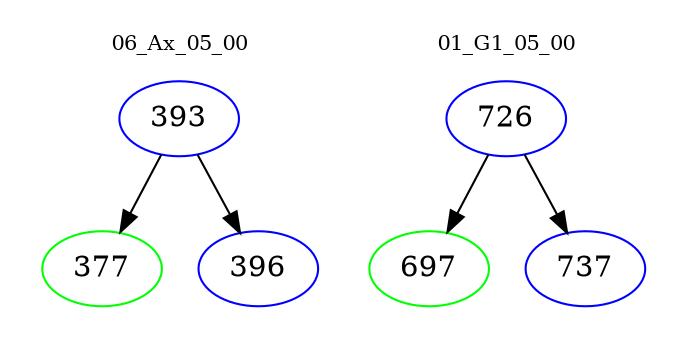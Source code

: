 digraph{
subgraph cluster_0 {
color = white
label = "06_Ax_05_00";
fontsize=10;
T0_393 [label="393", color="blue"]
T0_393 -> T0_377 [color="black"]
T0_377 [label="377", color="green"]
T0_393 -> T0_396 [color="black"]
T0_396 [label="396", color="blue"]
}
subgraph cluster_1 {
color = white
label = "01_G1_05_00";
fontsize=10;
T1_726 [label="726", color="blue"]
T1_726 -> T1_697 [color="black"]
T1_697 [label="697", color="green"]
T1_726 -> T1_737 [color="black"]
T1_737 [label="737", color="blue"]
}
}
